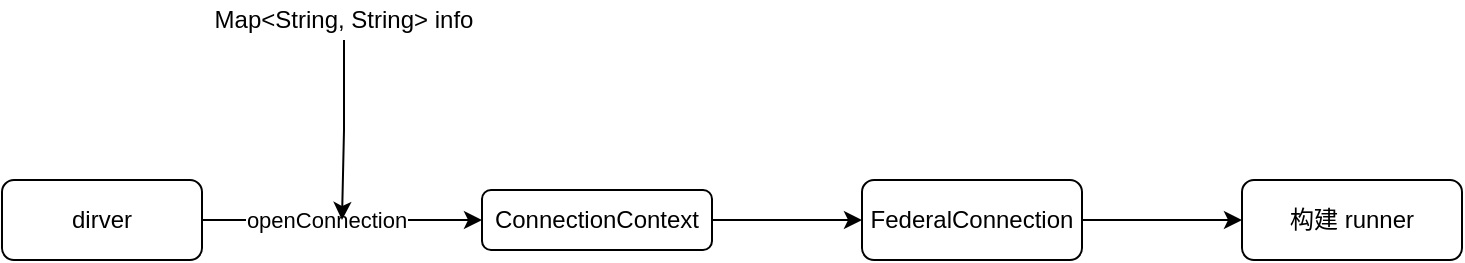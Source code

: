 <mxfile version="21.6.1" type="github">
  <diagram name="Page-1" id="Pslp9yiOO5NDbKFN2giS">
    <mxGraphModel dx="1434" dy="764" grid="1" gridSize="10" guides="1" tooltips="1" connect="1" arrows="1" fold="1" page="1" pageScale="1" pageWidth="850" pageHeight="1100" math="0" shadow="0">
      <root>
        <mxCell id="0" />
        <mxCell id="1" parent="0" />
        <mxCell id="AhSz4RooyQjYuflEd49M-12" value="" style="edgeStyle=orthogonalEdgeStyle;rounded=0;orthogonalLoop=1;jettySize=auto;html=1;" edge="1" parent="1" source="AhSz4RooyQjYuflEd49M-10" target="AhSz4RooyQjYuflEd49M-11">
          <mxGeometry relative="1" as="geometry" />
        </mxCell>
        <mxCell id="AhSz4RooyQjYuflEd49M-10" value="FederalConnection" style="rounded=1;whiteSpace=wrap;html=1;" vertex="1" parent="1">
          <mxGeometry x="540" y="200" width="110" height="40" as="geometry" />
        </mxCell>
        <mxCell id="AhSz4RooyQjYuflEd49M-11" value="构建 runner" style="rounded=1;whiteSpace=wrap;html=1;" vertex="1" parent="1">
          <mxGeometry x="730" y="200" width="110" height="40" as="geometry" />
        </mxCell>
        <mxCell id="AhSz4RooyQjYuflEd49M-20" style="edgeStyle=orthogonalEdgeStyle;rounded=0;orthogonalLoop=1;jettySize=auto;html=1;entryX=0;entryY=0.5;entryDx=0;entryDy=0;" edge="1" parent="1" source="AhSz4RooyQjYuflEd49M-19" target="AhSz4RooyQjYuflEd49M-26">
          <mxGeometry relative="1" as="geometry" />
        </mxCell>
        <mxCell id="AhSz4RooyQjYuflEd49M-22" value="openConnection" style="edgeLabel;html=1;align=center;verticalAlign=middle;resizable=0;points=[];" vertex="1" connectable="0" parent="AhSz4RooyQjYuflEd49M-20">
          <mxGeometry x="-0.449" y="-3" relative="1" as="geometry">
            <mxPoint x="23" y="-3" as="offset" />
          </mxGeometry>
        </mxCell>
        <mxCell id="AhSz4RooyQjYuflEd49M-19" value="dirver" style="rounded=1;whiteSpace=wrap;html=1;" vertex="1" parent="1">
          <mxGeometry x="110" y="200" width="100" height="40" as="geometry" />
        </mxCell>
        <mxCell id="AhSz4RooyQjYuflEd49M-24" style="edgeStyle=orthogonalEdgeStyle;rounded=0;orthogonalLoop=1;jettySize=auto;html=1;" edge="1" parent="1" source="AhSz4RooyQjYuflEd49M-23">
          <mxGeometry relative="1" as="geometry">
            <mxPoint x="280" y="220" as="targetPoint" />
          </mxGeometry>
        </mxCell>
        <mxCell id="AhSz4RooyQjYuflEd49M-23" value="Map&amp;lt;String, String&amp;gt; info" style="text;html=1;strokeColor=none;fillColor=none;align=center;verticalAlign=middle;whiteSpace=wrap;rounded=0;" vertex="1" parent="1">
          <mxGeometry x="196" y="110" width="170" height="20" as="geometry" />
        </mxCell>
        <mxCell id="AhSz4RooyQjYuflEd49M-27" style="edgeStyle=orthogonalEdgeStyle;rounded=0;orthogonalLoop=1;jettySize=auto;html=1;entryX=0;entryY=0.5;entryDx=0;entryDy=0;" edge="1" parent="1" source="AhSz4RooyQjYuflEd49M-26" target="AhSz4RooyQjYuflEd49M-10">
          <mxGeometry relative="1" as="geometry" />
        </mxCell>
        <mxCell id="AhSz4RooyQjYuflEd49M-26" value="ConnectionContext" style="rounded=1;whiteSpace=wrap;html=1;" vertex="1" parent="1">
          <mxGeometry x="350" y="205" width="115" height="30" as="geometry" />
        </mxCell>
      </root>
    </mxGraphModel>
  </diagram>
</mxfile>
